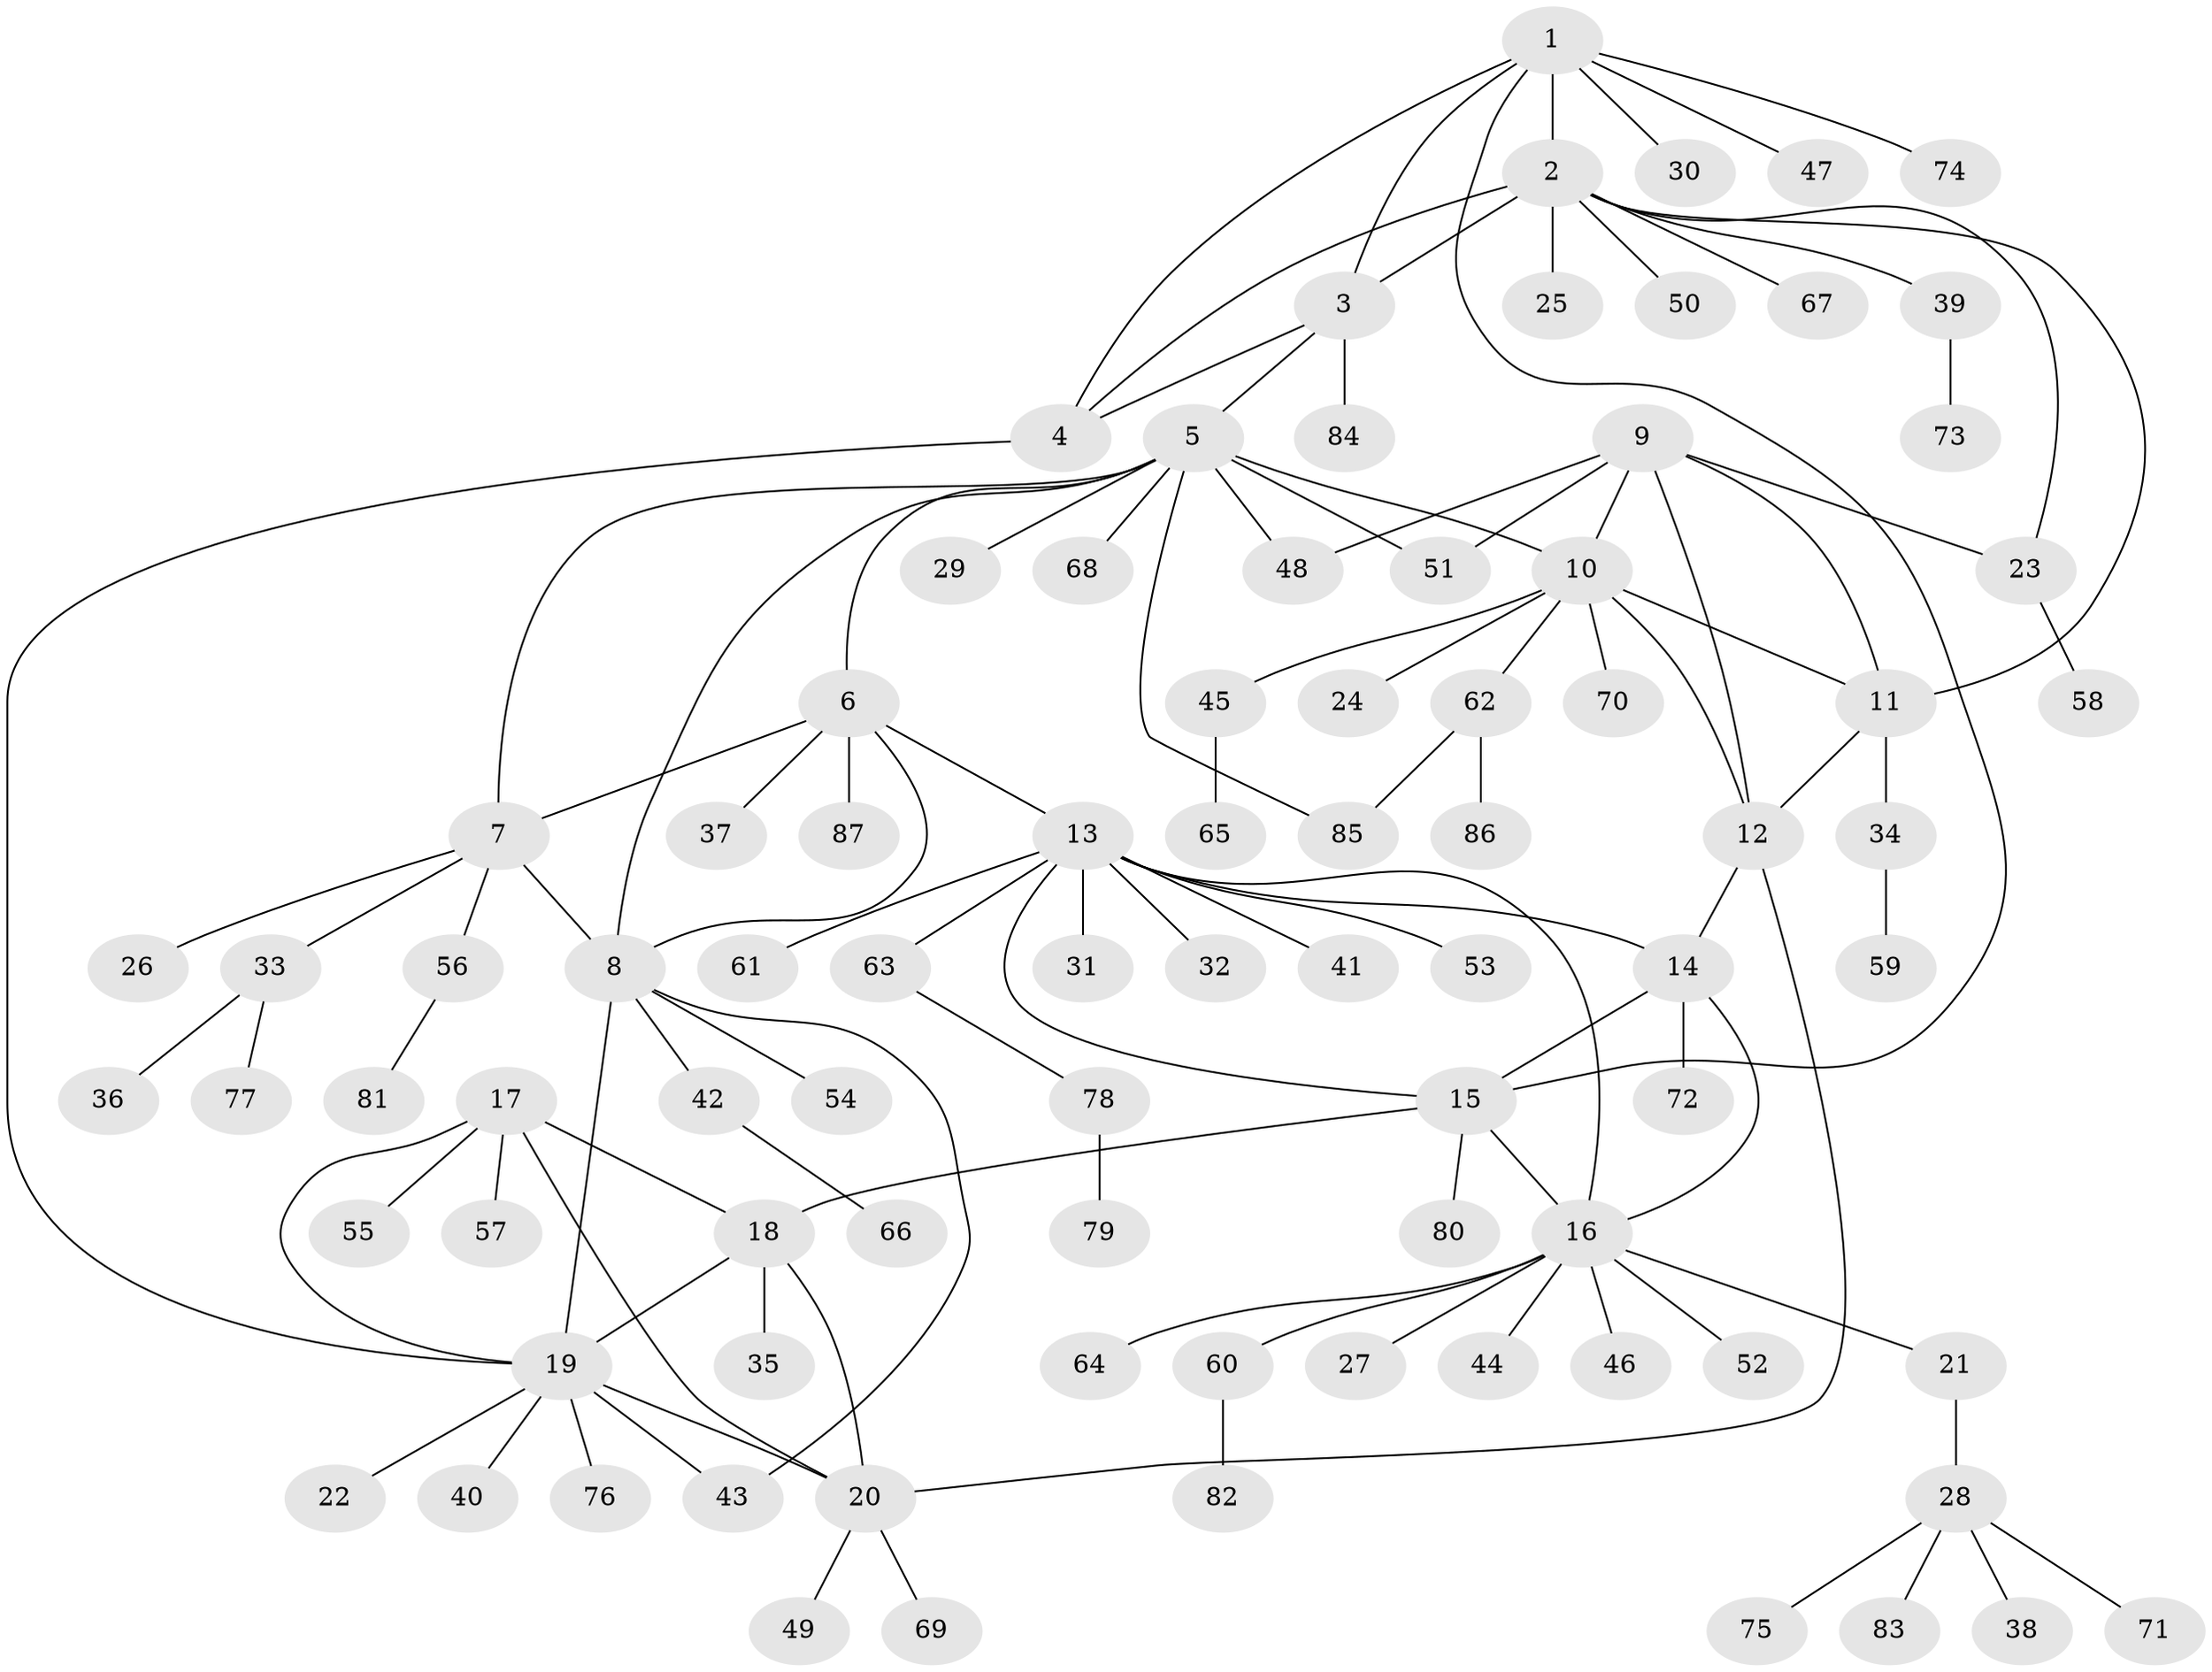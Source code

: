 // coarse degree distribution, {6: 0.046511627906976744, 13: 0.023255813953488372, 8: 0.023255813953488372, 5: 0.046511627906976744, 4: 0.06976744186046512, 9: 0.046511627906976744, 7: 0.023255813953488372, 1: 0.627906976744186, 3: 0.023255813953488372, 2: 0.06976744186046512}
// Generated by graph-tools (version 1.1) at 2025/19/03/04/25 18:19:50]
// undirected, 87 vertices, 112 edges
graph export_dot {
graph [start="1"]
  node [color=gray90,style=filled];
  1;
  2;
  3;
  4;
  5;
  6;
  7;
  8;
  9;
  10;
  11;
  12;
  13;
  14;
  15;
  16;
  17;
  18;
  19;
  20;
  21;
  22;
  23;
  24;
  25;
  26;
  27;
  28;
  29;
  30;
  31;
  32;
  33;
  34;
  35;
  36;
  37;
  38;
  39;
  40;
  41;
  42;
  43;
  44;
  45;
  46;
  47;
  48;
  49;
  50;
  51;
  52;
  53;
  54;
  55;
  56;
  57;
  58;
  59;
  60;
  61;
  62;
  63;
  64;
  65;
  66;
  67;
  68;
  69;
  70;
  71;
  72;
  73;
  74;
  75;
  76;
  77;
  78;
  79;
  80;
  81;
  82;
  83;
  84;
  85;
  86;
  87;
  1 -- 2;
  1 -- 3;
  1 -- 4;
  1 -- 15;
  1 -- 30;
  1 -- 47;
  1 -- 74;
  2 -- 3;
  2 -- 4;
  2 -- 11;
  2 -- 23;
  2 -- 25;
  2 -- 39;
  2 -- 50;
  2 -- 67;
  3 -- 4;
  3 -- 5;
  3 -- 84;
  4 -- 19;
  5 -- 6;
  5 -- 7;
  5 -- 8;
  5 -- 10;
  5 -- 29;
  5 -- 48;
  5 -- 51;
  5 -- 68;
  5 -- 85;
  6 -- 7;
  6 -- 8;
  6 -- 13;
  6 -- 37;
  6 -- 87;
  7 -- 8;
  7 -- 26;
  7 -- 33;
  7 -- 56;
  8 -- 19;
  8 -- 42;
  8 -- 43;
  8 -- 54;
  9 -- 10;
  9 -- 11;
  9 -- 12;
  9 -- 23;
  9 -- 48;
  9 -- 51;
  10 -- 11;
  10 -- 12;
  10 -- 24;
  10 -- 45;
  10 -- 62;
  10 -- 70;
  11 -- 12;
  11 -- 34;
  12 -- 14;
  12 -- 20;
  13 -- 14;
  13 -- 15;
  13 -- 16;
  13 -- 31;
  13 -- 32;
  13 -- 41;
  13 -- 53;
  13 -- 61;
  13 -- 63;
  14 -- 15;
  14 -- 16;
  14 -- 72;
  15 -- 16;
  15 -- 18;
  15 -- 80;
  16 -- 21;
  16 -- 27;
  16 -- 44;
  16 -- 46;
  16 -- 52;
  16 -- 60;
  16 -- 64;
  17 -- 18;
  17 -- 19;
  17 -- 20;
  17 -- 55;
  17 -- 57;
  18 -- 19;
  18 -- 20;
  18 -- 35;
  19 -- 20;
  19 -- 22;
  19 -- 40;
  19 -- 43;
  19 -- 76;
  20 -- 49;
  20 -- 69;
  21 -- 28;
  23 -- 58;
  28 -- 38;
  28 -- 71;
  28 -- 75;
  28 -- 83;
  33 -- 36;
  33 -- 77;
  34 -- 59;
  39 -- 73;
  42 -- 66;
  45 -- 65;
  56 -- 81;
  60 -- 82;
  62 -- 85;
  62 -- 86;
  63 -- 78;
  78 -- 79;
}
